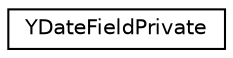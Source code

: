 digraph "Graphical Class Hierarchy"
{
 // LATEX_PDF_SIZE
  edge [fontname="Helvetica",fontsize="10",labelfontname="Helvetica",labelfontsize="10"];
  node [fontname="Helvetica",fontsize="10",shape=record];
  rankdir="LR";
  Node0 [label="YDateFieldPrivate",height=0.2,width=0.4,color="black", fillcolor="white", style="filled",URL="$structYDateFieldPrivate.html",tooltip=" "];
}
